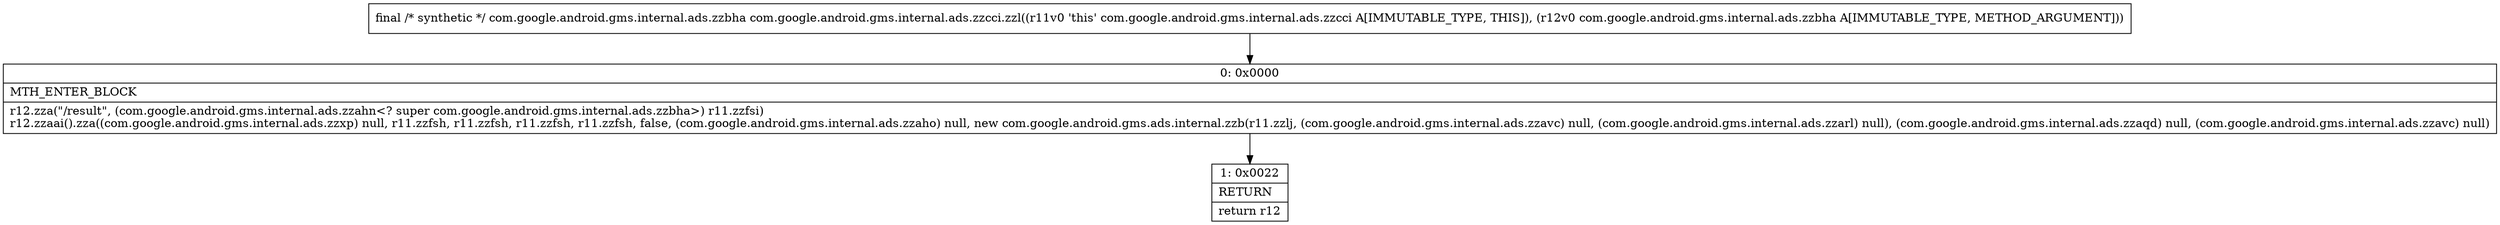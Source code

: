 digraph "CFG forcom.google.android.gms.internal.ads.zzcci.zzl(Lcom\/google\/android\/gms\/internal\/ads\/zzbha;)Lcom\/google\/android\/gms\/internal\/ads\/zzbha;" {
Node_0 [shape=record,label="{0\:\ 0x0000|MTH_ENTER_BLOCK\l|r12.zza(\"\/result\", (com.google.android.gms.internal.ads.zzahn\<? super com.google.android.gms.internal.ads.zzbha\>) r11.zzfsi)\lr12.zzaai().zza((com.google.android.gms.internal.ads.zzxp) null, r11.zzfsh, r11.zzfsh, r11.zzfsh, r11.zzfsh, false, (com.google.android.gms.internal.ads.zzaho) null, new com.google.android.gms.ads.internal.zzb(r11.zzlj, (com.google.android.gms.internal.ads.zzavc) null, (com.google.android.gms.internal.ads.zzarl) null), (com.google.android.gms.internal.ads.zzaqd) null, (com.google.android.gms.internal.ads.zzavc) null)\l}"];
Node_1 [shape=record,label="{1\:\ 0x0022|RETURN\l|return r12\l}"];
MethodNode[shape=record,label="{final \/* synthetic *\/ com.google.android.gms.internal.ads.zzbha com.google.android.gms.internal.ads.zzcci.zzl((r11v0 'this' com.google.android.gms.internal.ads.zzcci A[IMMUTABLE_TYPE, THIS]), (r12v0 com.google.android.gms.internal.ads.zzbha A[IMMUTABLE_TYPE, METHOD_ARGUMENT])) }"];
MethodNode -> Node_0;
Node_0 -> Node_1;
}

